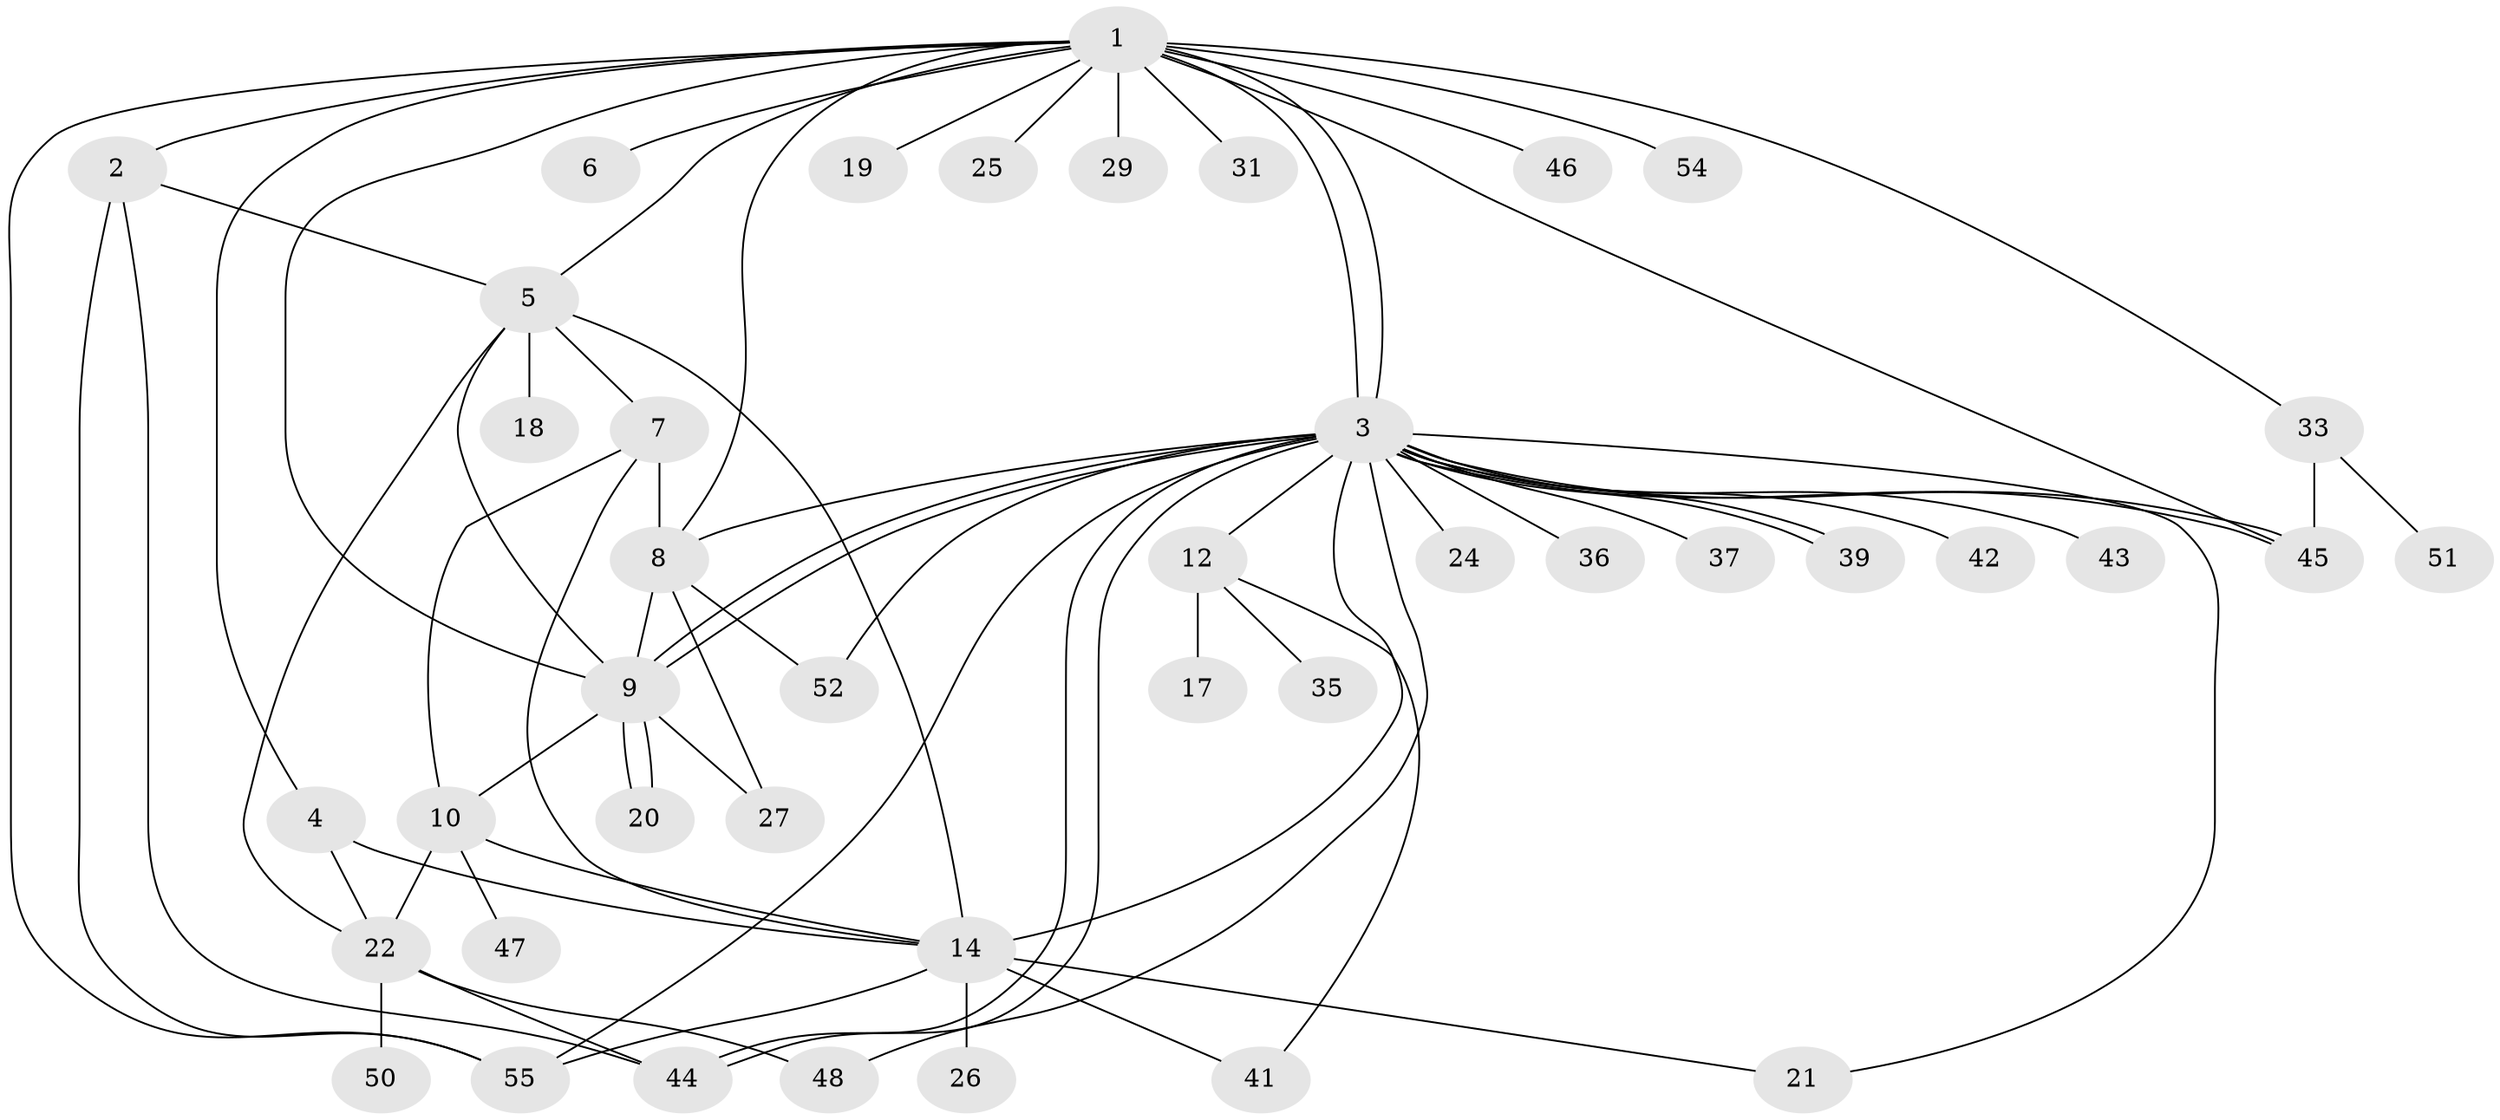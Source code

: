 // Generated by graph-tools (version 1.1) at 2025/51/02/27/25 19:51:59]
// undirected, 42 vertices, 72 edges
graph export_dot {
graph [start="1"]
  node [color=gray90,style=filled];
  1 [super="+13"];
  2;
  3 [super="+40"];
  4 [super="+38"];
  5 [super="+30"];
  6;
  7 [super="+28"];
  8 [super="+15"];
  9 [super="+11"];
  10;
  12 [super="+16"];
  14 [super="+32"];
  17;
  18;
  19;
  20 [super="+23"];
  21;
  22 [super="+34"];
  24;
  25 [super="+58"];
  26;
  27;
  29;
  31;
  33 [super="+49"];
  35;
  36;
  37;
  39;
  41;
  42;
  43 [super="+53"];
  44;
  45;
  46;
  47 [super="+57"];
  48;
  50;
  51;
  52;
  54;
  55 [super="+56"];
  1 -- 2;
  1 -- 3 [weight=3];
  1 -- 3;
  1 -- 4;
  1 -- 6;
  1 -- 25;
  1 -- 29;
  1 -- 31;
  1 -- 45;
  1 -- 46;
  1 -- 54;
  1 -- 9;
  1 -- 33;
  1 -- 19;
  1 -- 5;
  1 -- 8;
  1 -- 55;
  2 -- 5;
  2 -- 44;
  2 -- 55;
  3 -- 8;
  3 -- 9;
  3 -- 9;
  3 -- 12;
  3 -- 24;
  3 -- 36;
  3 -- 37;
  3 -- 39;
  3 -- 39;
  3 -- 43;
  3 -- 44;
  3 -- 44;
  3 -- 45;
  3 -- 45;
  3 -- 48;
  3 -- 52;
  3 -- 21;
  3 -- 55;
  3 -- 42;
  3 -- 14;
  4 -- 14;
  4 -- 22;
  5 -- 7;
  5 -- 14;
  5 -- 18;
  5 -- 22;
  5 -- 9;
  7 -- 10;
  7 -- 14;
  7 -- 8;
  8 -- 27;
  8 -- 52;
  8 -- 9;
  9 -- 10;
  9 -- 20;
  9 -- 20;
  9 -- 27;
  10 -- 14;
  10 -- 22;
  10 -- 47;
  12 -- 35;
  12 -- 17;
  12 -- 41;
  14 -- 21;
  14 -- 26;
  14 -- 41;
  14 -- 55;
  22 -- 44;
  22 -- 48;
  22 -- 50;
  33 -- 45;
  33 -- 51;
}

